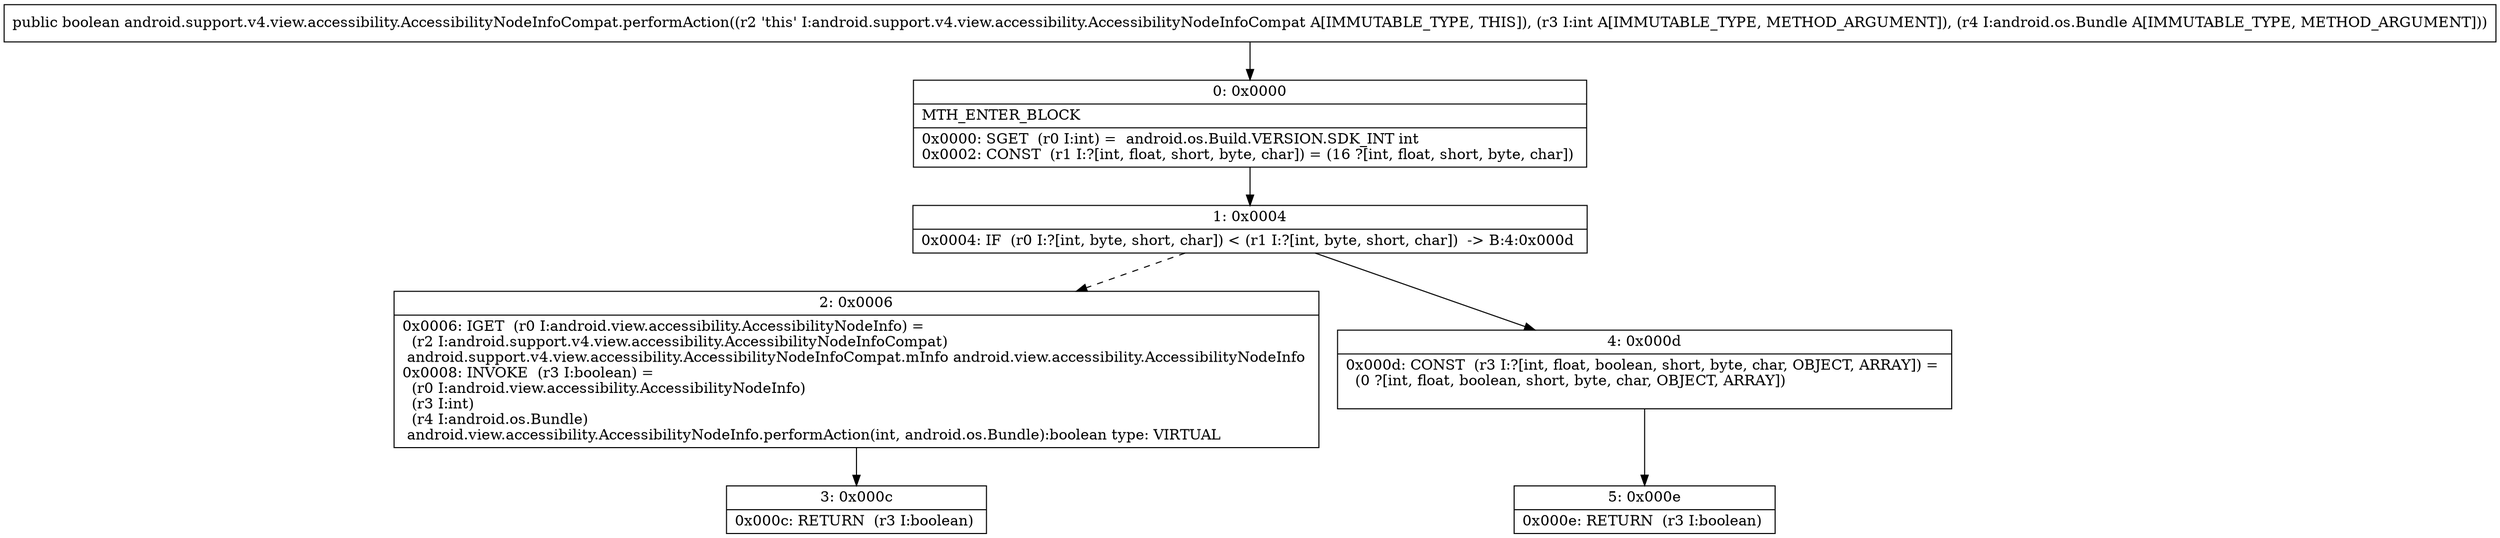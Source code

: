 digraph "CFG forandroid.support.v4.view.accessibility.AccessibilityNodeInfoCompat.performAction(ILandroid\/os\/Bundle;)Z" {
Node_0 [shape=record,label="{0\:\ 0x0000|MTH_ENTER_BLOCK\l|0x0000: SGET  (r0 I:int) =  android.os.Build.VERSION.SDK_INT int \l0x0002: CONST  (r1 I:?[int, float, short, byte, char]) = (16 ?[int, float, short, byte, char]) \l}"];
Node_1 [shape=record,label="{1\:\ 0x0004|0x0004: IF  (r0 I:?[int, byte, short, char]) \< (r1 I:?[int, byte, short, char])  \-\> B:4:0x000d \l}"];
Node_2 [shape=record,label="{2\:\ 0x0006|0x0006: IGET  (r0 I:android.view.accessibility.AccessibilityNodeInfo) = \l  (r2 I:android.support.v4.view.accessibility.AccessibilityNodeInfoCompat)\l android.support.v4.view.accessibility.AccessibilityNodeInfoCompat.mInfo android.view.accessibility.AccessibilityNodeInfo \l0x0008: INVOKE  (r3 I:boolean) = \l  (r0 I:android.view.accessibility.AccessibilityNodeInfo)\l  (r3 I:int)\l  (r4 I:android.os.Bundle)\l android.view.accessibility.AccessibilityNodeInfo.performAction(int, android.os.Bundle):boolean type: VIRTUAL \l}"];
Node_3 [shape=record,label="{3\:\ 0x000c|0x000c: RETURN  (r3 I:boolean) \l}"];
Node_4 [shape=record,label="{4\:\ 0x000d|0x000d: CONST  (r3 I:?[int, float, boolean, short, byte, char, OBJECT, ARRAY]) = \l  (0 ?[int, float, boolean, short, byte, char, OBJECT, ARRAY])\l \l}"];
Node_5 [shape=record,label="{5\:\ 0x000e|0x000e: RETURN  (r3 I:boolean) \l}"];
MethodNode[shape=record,label="{public boolean android.support.v4.view.accessibility.AccessibilityNodeInfoCompat.performAction((r2 'this' I:android.support.v4.view.accessibility.AccessibilityNodeInfoCompat A[IMMUTABLE_TYPE, THIS]), (r3 I:int A[IMMUTABLE_TYPE, METHOD_ARGUMENT]), (r4 I:android.os.Bundle A[IMMUTABLE_TYPE, METHOD_ARGUMENT])) }"];
MethodNode -> Node_0;
Node_0 -> Node_1;
Node_1 -> Node_2[style=dashed];
Node_1 -> Node_4;
Node_2 -> Node_3;
Node_4 -> Node_5;
}

